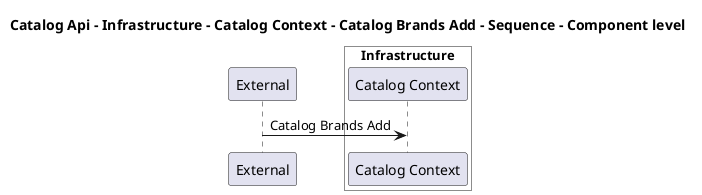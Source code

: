 @startuml

title Catalog Api - Infrastructure - Catalog Context - Catalog Brands Add - Sequence - Component level

participant "External" as C4InterFlow.SoftwareSystems.ExternalSystem

box "Catalog Api" #White
    
box "Infrastructure" #White
    participant "Catalog Context" as dotnet.eShop.Architecture.SoftwareSystems.CatalogApi.Containers.Infrastructure.Components.CatalogContext
end box

end box


C4InterFlow.SoftwareSystems.ExternalSystem -> dotnet.eShop.Architecture.SoftwareSystems.CatalogApi.Containers.Infrastructure.Components.CatalogContext : Catalog Brands Add


@enduml
